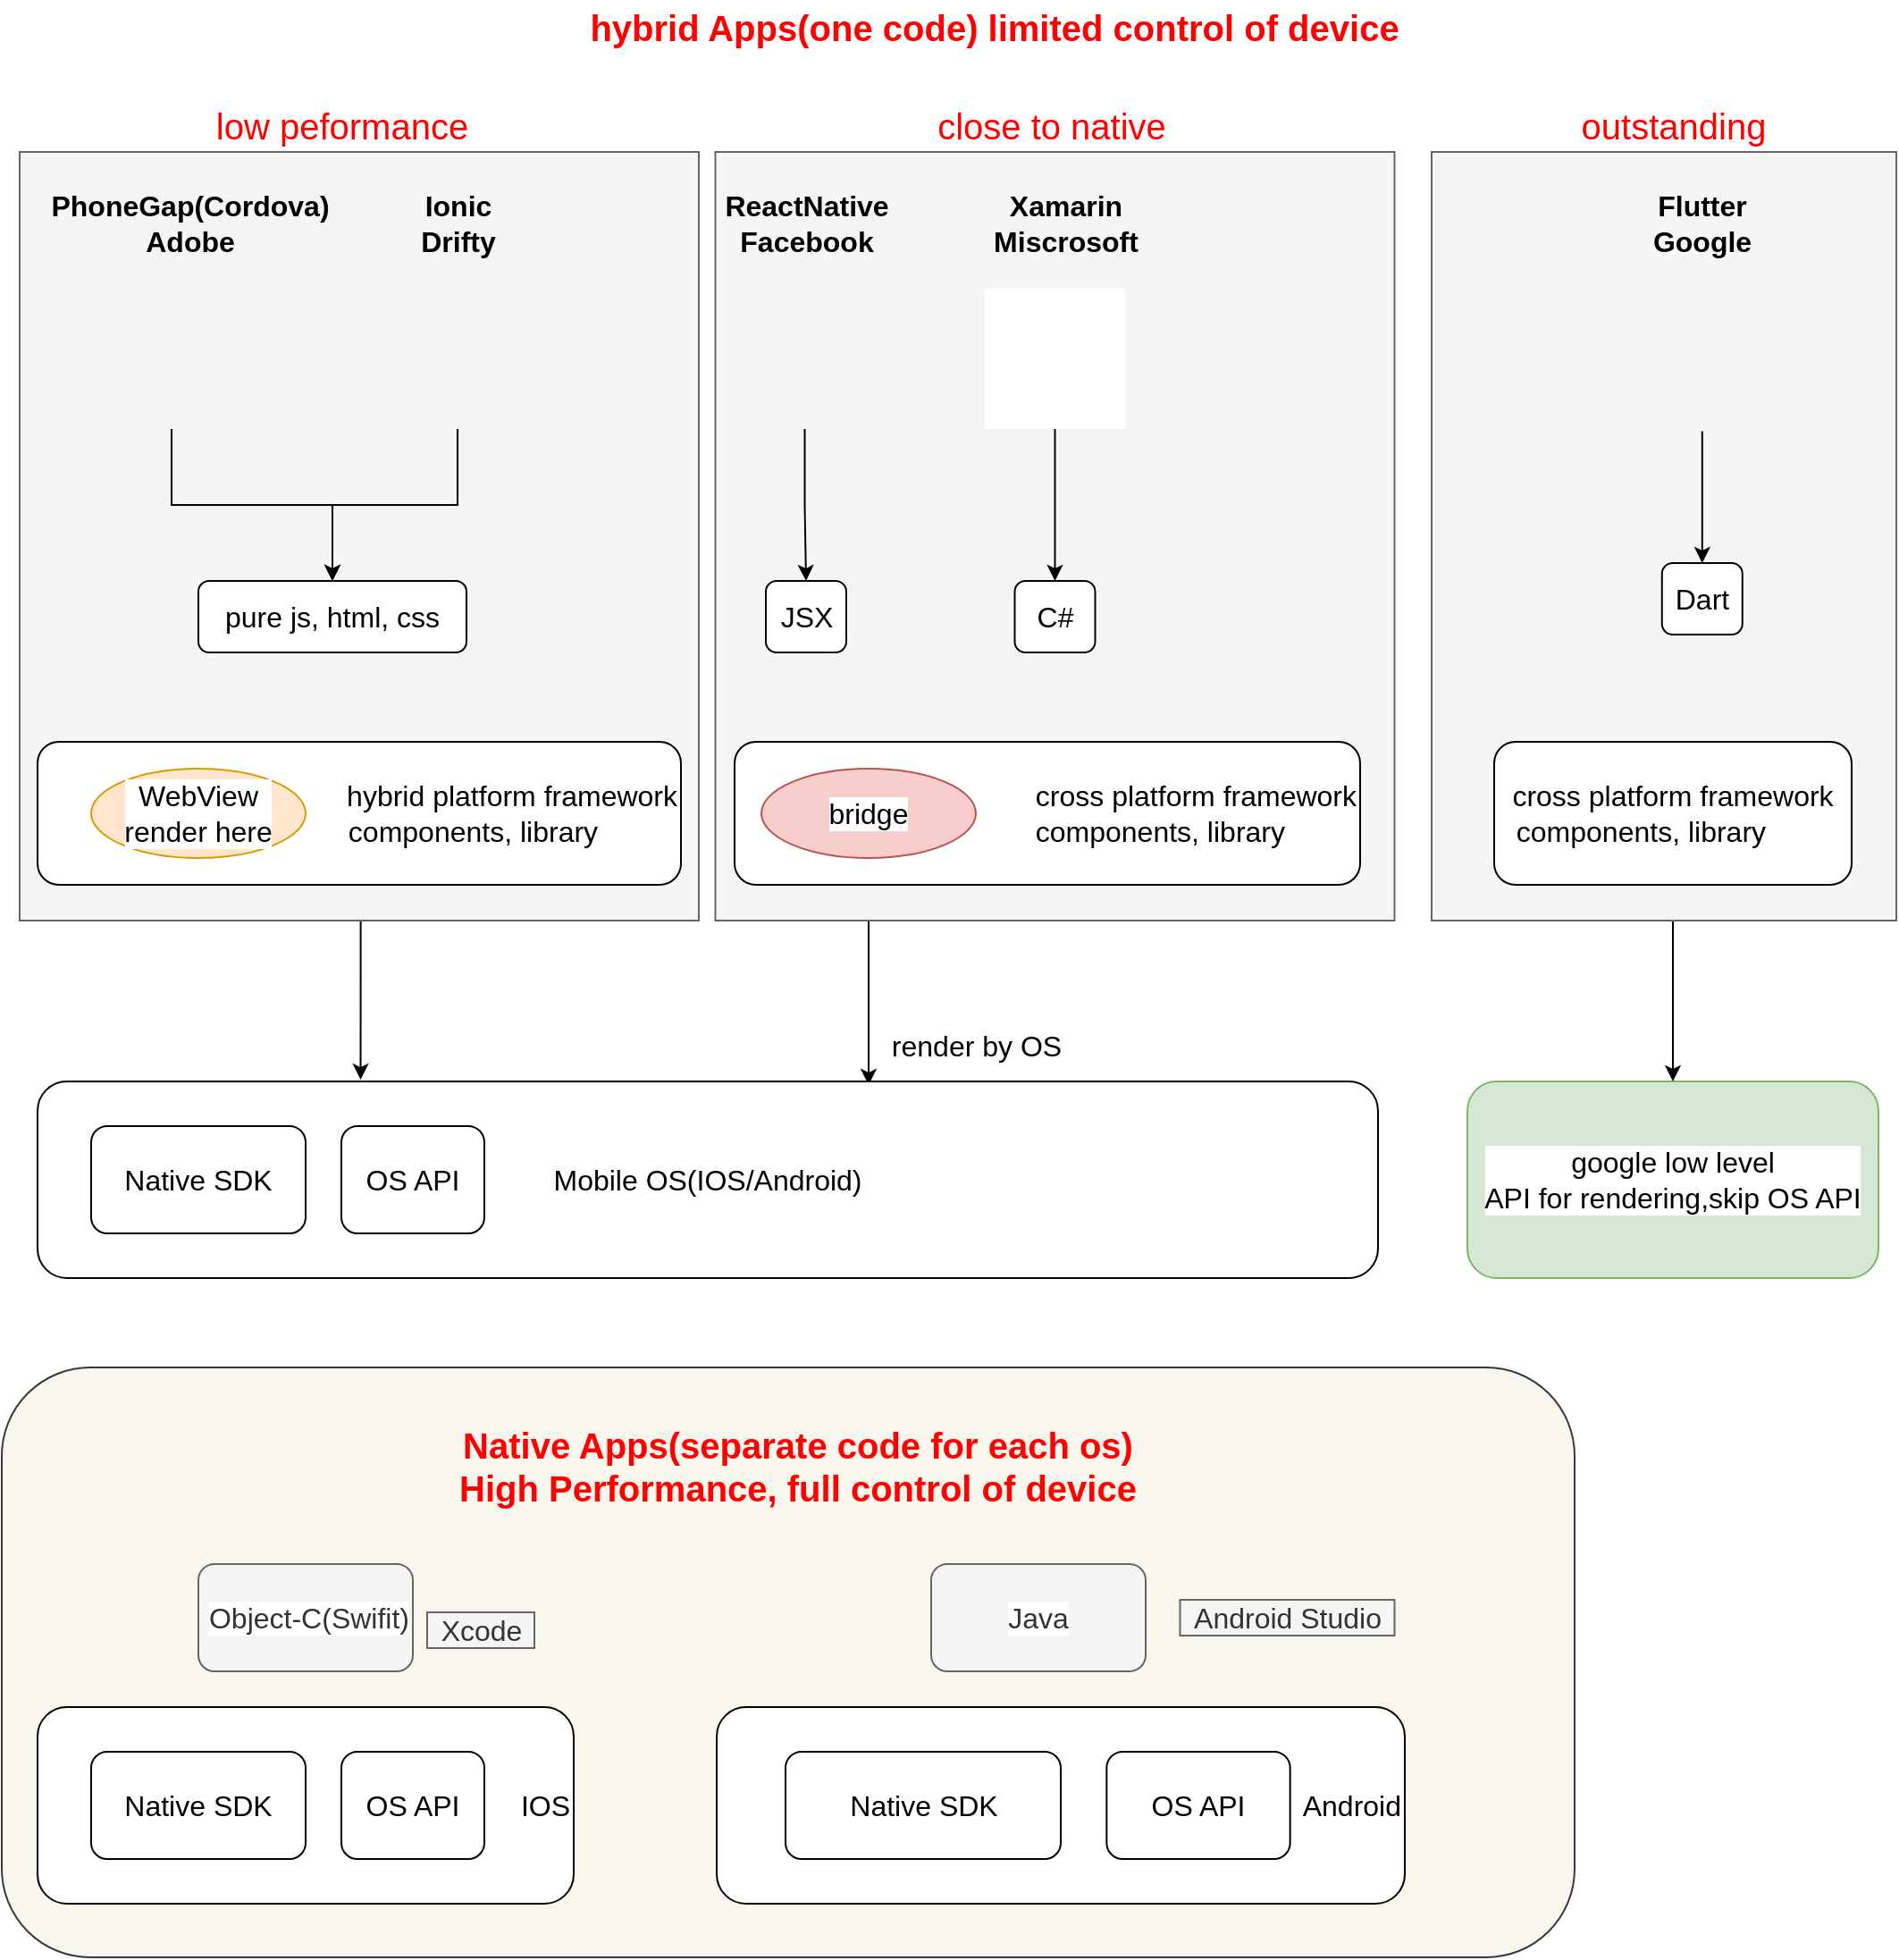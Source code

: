 <mxfile version="13.3.5" type="github"><diagram id="SgNFlHC7Vcms41qvyvIl" name="Page-1"><mxGraphModel dx="2306" dy="2231" grid="1" gridSize="10" guides="1" tooltips="1" connect="1" arrows="1" fold="1" page="1" pageScale="1" pageWidth="850" pageHeight="1100" math="0" shadow="0"><root><mxCell id="0"/><mxCell id="1" parent="0"/><mxCell id="F6KYx1Cgy8eyGdCsfAFL-69" value="" style="rounded=1;whiteSpace=wrap;html=1;labelBackgroundColor=#ffffff;fillColor=#f9f7ed;fontSize=20;align=center;strokeColor=#36393d;" vertex="1" parent="1"><mxGeometry x="370" y="415" width="880" height="330" as="geometry"/></mxCell><mxCell id="F6KYx1Cgy8eyGdCsfAFL-24" style="edgeStyle=orthogonalEdgeStyle;rounded=0;orthogonalLoop=1;jettySize=auto;html=1;entryX=0.241;entryY=-0.009;entryDx=0;entryDy=0;entryPerimeter=0;fontSize=16;fontColor=#000000;" edge="1" parent="1" source="F6KYx1Cgy8eyGdCsfAFL-14" target="F6KYx1Cgy8eyGdCsfAFL-16"><mxGeometry relative="1" as="geometry"><Array as="points"><mxPoint x="570" y="200"/></Array></mxGeometry></mxCell><mxCell id="F6KYx1Cgy8eyGdCsfAFL-22" style="edgeStyle=orthogonalEdgeStyle;rounded=0;orthogonalLoop=1;jettySize=auto;html=1;exitX=0.5;exitY=1;exitDx=0;exitDy=0;entryX=0.62;entryY=0.018;entryDx=0;entryDy=0;entryPerimeter=0;fontSize=16;fontColor=#000000;" edge="1" parent="1" source="F6KYx1Cgy8eyGdCsfAFL-21" target="F6KYx1Cgy8eyGdCsfAFL-16"><mxGeometry relative="1" as="geometry"/></mxCell><mxCell id="F6KYx1Cgy8eyGdCsfAFL-23" value="render by OS" style="edgeLabel;html=1;align=center;verticalAlign=middle;resizable=0;points=[];fontSize=16;fontColor=#000000;" vertex="1" connectable="0" parent="F6KYx1Cgy8eyGdCsfAFL-22"><mxGeometry x="0.748" y="2" relative="1" as="geometry"><mxPoint x="58" y="-6" as="offset"/></mxGeometry></mxCell><mxCell id="F6KYx1Cgy8eyGdCsfAFL-25" value="google low level&lt;br&gt;API for rendering,skip OS API" style="rounded=1;whiteSpace=wrap;html=1;labelBackgroundColor=#ffffff;fontSize=16;fillColor=#d5e8d4;strokeColor=#82b366;" vertex="1" parent="1"><mxGeometry x="1190" y="255" width="230" height="110" as="geometry"/></mxCell><mxCell id="F6KYx1Cgy8eyGdCsfAFL-32" style="edgeStyle=orthogonalEdgeStyle;rounded=0;orthogonalLoop=1;jettySize=auto;html=1;fontSize=16;fontColor=#000000;entryX=0.5;entryY=0;entryDx=0;entryDy=0;" edge="1" parent="1" source="F6KYx1Cgy8eyGdCsfAFL-31" target="F6KYx1Cgy8eyGdCsfAFL-25"><mxGeometry relative="1" as="geometry"><mxPoint x="1314" y="275" as="targetPoint"/></mxGeometry></mxCell><mxCell id="F6KYx1Cgy8eyGdCsfAFL-50" value="" style="group" vertex="1" connectable="0" parent="1"><mxGeometry x="390" y="255" width="750" height="110" as="geometry"/></mxCell><mxCell id="F6KYx1Cgy8eyGdCsfAFL-16" value="Mobile OS(IOS/Android)" style="rounded=1;whiteSpace=wrap;html=1;labelBackgroundColor=#ffffff;fontSize=16;fontColor=#000000;" vertex="1" parent="F6KYx1Cgy8eyGdCsfAFL-50"><mxGeometry width="750" height="110" as="geometry"/></mxCell><mxCell id="F6KYx1Cgy8eyGdCsfAFL-17" value="Native SDK" style="rounded=1;whiteSpace=wrap;html=1;labelBackgroundColor=#ffffff;fontSize=16;fontColor=#000000;" vertex="1" parent="F6KYx1Cgy8eyGdCsfAFL-50"><mxGeometry x="30" y="25" width="120" height="60" as="geometry"/></mxCell><mxCell id="F6KYx1Cgy8eyGdCsfAFL-18" value="OS API" style="rounded=1;whiteSpace=wrap;html=1;labelBackgroundColor=#ffffff;fontSize=16;fontColor=#000000;" vertex="1" parent="F6KYx1Cgy8eyGdCsfAFL-50"><mxGeometry x="170" y="25" width="80" height="60" as="geometry"/></mxCell><mxCell id="F6KYx1Cgy8eyGdCsfAFL-51" value="" style="group" vertex="1" connectable="0" parent="1"><mxGeometry x="380" y="-265" width="380" height="430" as="geometry"/></mxCell><mxCell id="F6KYx1Cgy8eyGdCsfAFL-38" value="" style="rounded=0;whiteSpace=wrap;html=1;labelBackgroundColor=#ffffff;fillColor=#f5f5f5;fontSize=16;fontColor=#333333;align=center;strokeColor=#666666;" vertex="1" parent="F6KYx1Cgy8eyGdCsfAFL-51"><mxGeometry width="380" height="430" as="geometry"/></mxCell><mxCell id="F6KYx1Cgy8eyGdCsfAFL-1" value="" style="shape=image;html=1;verticalAlign=top;verticalLabelPosition=bottom;labelBackgroundColor=#ffffff;imageAspect=0;aspect=fixed;image=https://cdn4.iconfinder.com/data/icons/logos-3/504/PhoneGap-128.png" vertex="1" parent="F6KYx1Cgy8eyGdCsfAFL-51"><mxGeometry x="40" y="65" width="90" height="90" as="geometry"/></mxCell><mxCell id="F6KYx1Cgy8eyGdCsfAFL-2" value="" style="shape=image;html=1;verticalAlign=top;verticalLabelPosition=bottom;labelBackgroundColor=#ffffff;imageAspect=0;aspect=fixed;image=https://cdn0.iconfinder.com/data/icons/designer-skills/128/ionic-128.png" vertex="1" parent="F6KYx1Cgy8eyGdCsfAFL-51"><mxGeometry x="200" y="65" width="90" height="90" as="geometry"/></mxCell><mxCell id="F6KYx1Cgy8eyGdCsfAFL-9" value="PhoneGap(Cordova)&lt;br style=&quot;font-size: 16px;&quot;&gt;Adobe" style="text;html=1;align=center;verticalAlign=middle;resizable=0;points=[];autosize=1;fontStyle=1;fontSize=16;" vertex="1" parent="F6KYx1Cgy8eyGdCsfAFL-51"><mxGeometry x="10" y="20" width="170" height="40" as="geometry"/></mxCell><mxCell id="F6KYx1Cgy8eyGdCsfAFL-11" value="Ionic&lt;br style=&quot;font-size: 16px;&quot;&gt;Drifty" style="text;html=1;align=center;verticalAlign=middle;resizable=0;points=[];autosize=1;fontStyle=1;fontSize=16;" vertex="1" parent="F6KYx1Cgy8eyGdCsfAFL-51"><mxGeometry x="215" y="20" width="60" height="40" as="geometry"/></mxCell><mxCell id="F6KYx1Cgy8eyGdCsfAFL-14" value="hybrid platform framework&lt;br&gt;components, library&amp;nbsp;&amp;nbsp;&amp;nbsp;&amp;nbsp;&amp;nbsp;&amp;nbsp;&amp;nbsp;&amp;nbsp;&amp;nbsp;&amp;nbsp; " style="rounded=1;whiteSpace=wrap;html=1;labelBackgroundColor=#ffffff;fontSize=16;fontColor=#000000;align=right;" vertex="1" parent="F6KYx1Cgy8eyGdCsfAFL-51"><mxGeometry x="10" y="330" width="360" height="80" as="geometry"/></mxCell><mxCell id="F6KYx1Cgy8eyGdCsfAFL-20" value="&lt;div&gt;WebView&lt;/div&gt;&lt;div&gt;render here&lt;br&gt;&lt;/div&gt;" style="ellipse;whiteSpace=wrap;html=1;labelBackgroundColor=#ffffff;fontSize=16;align=center;strokeColor=#d79b00;fillColor=#ffe6cc;" vertex="1" parent="F6KYx1Cgy8eyGdCsfAFL-51"><mxGeometry x="40" y="345" width="120" height="50" as="geometry"/></mxCell><mxCell id="F6KYx1Cgy8eyGdCsfAFL-27" value="pure js, html, css" style="rounded=1;whiteSpace=wrap;html=1;labelBackgroundColor=#ffffff;fontSize=16;fontColor=#000000;align=center;" vertex="1" parent="F6KYx1Cgy8eyGdCsfAFL-51"><mxGeometry x="100" y="240" width="150" height="40" as="geometry"/></mxCell><mxCell id="F6KYx1Cgy8eyGdCsfAFL-33" style="edgeStyle=orthogonalEdgeStyle;rounded=0;orthogonalLoop=1;jettySize=auto;html=1;exitX=0.5;exitY=1;exitDx=0;exitDy=0;fontSize=16;fontColor=#000000;" edge="1" parent="F6KYx1Cgy8eyGdCsfAFL-51" source="F6KYx1Cgy8eyGdCsfAFL-1" target="F6KYx1Cgy8eyGdCsfAFL-27"><mxGeometry relative="1" as="geometry"/></mxCell><mxCell id="F6KYx1Cgy8eyGdCsfAFL-34" style="edgeStyle=orthogonalEdgeStyle;rounded=0;orthogonalLoop=1;jettySize=auto;html=1;entryX=0.5;entryY=0;entryDx=0;entryDy=0;fontSize=16;fontColor=#000000;" edge="1" parent="F6KYx1Cgy8eyGdCsfAFL-51" source="F6KYx1Cgy8eyGdCsfAFL-2" target="F6KYx1Cgy8eyGdCsfAFL-27"><mxGeometry relative="1" as="geometry"/></mxCell><mxCell id="F6KYx1Cgy8eyGdCsfAFL-52" value="" style="group" vertex="1" connectable="0" parent="1"><mxGeometry x="765" y="-265" width="384.25" height="430" as="geometry"/></mxCell><mxCell id="F6KYx1Cgy8eyGdCsfAFL-39" value="" style="rounded=0;whiteSpace=wrap;html=1;labelBackgroundColor=#ffffff;fillColor=#f5f5f5;fontSize=16;fontColor=#333333;align=center;strokeColor=#666666;" vertex="1" parent="F6KYx1Cgy8eyGdCsfAFL-52"><mxGeometry x="4.25" width="380" height="430" as="geometry"/></mxCell><mxCell id="F6KYx1Cgy8eyGdCsfAFL-3" value="" style="shape=image;html=1;verticalAlign=top;verticalLabelPosition=bottom;labelBackgroundColor=#ffffff;imageAspect=0;aspect=fixed;image=https://cdn4.iconfinder.com/data/icons/logos-3/600/React.js_logo-128.png" vertex="1" parent="F6KYx1Cgy8eyGdCsfAFL-52"><mxGeometry x="15" y="76.5" width="78.5" height="78.5" as="geometry"/></mxCell><mxCell id="F6KYx1Cgy8eyGdCsfAFL-5" value="" style="shape=image;html=1;verticalAlign=top;verticalLabelPosition=bottom;labelBackgroundColor=#ffffff;imageAspect=0;aspect=fixed;image=https://miro.medium.com/max/568/0*sbQDUBaLrWL7n2Be.png;imageBackground=#ffffff;" vertex="1" parent="F6KYx1Cgy8eyGdCsfAFL-52"><mxGeometry x="155" y="76.5" width="78.5" height="78.5" as="geometry"/></mxCell><mxCell id="F6KYx1Cgy8eyGdCsfAFL-10" value="Xamarin&lt;br style=&quot;font-size: 16px;&quot;&gt;Miscrosoft" style="text;html=1;align=center;verticalAlign=middle;resizable=0;points=[];autosize=1;fontStyle=1;fontSize=16;" vertex="1" parent="F6KYx1Cgy8eyGdCsfAFL-52"><mxGeometry x="150" y="20" width="100" height="40" as="geometry"/></mxCell><mxCell id="F6KYx1Cgy8eyGdCsfAFL-12" value="ReactNative&lt;br style=&quot;font-size: 16px;&quot;&gt;Facebook" style="text;html=1;align=center;verticalAlign=middle;resizable=0;points=[];autosize=1;fontStyle=1;fontSize=16;" vertex="1" parent="F6KYx1Cgy8eyGdCsfAFL-52"><mxGeometry y="20" width="110" height="40" as="geometry"/></mxCell><mxCell id="F6KYx1Cgy8eyGdCsfAFL-15" value="cross platform framework&lt;br&gt;components, library&amp;nbsp;&amp;nbsp;&amp;nbsp;&amp;nbsp;&amp;nbsp;&amp;nbsp;&amp;nbsp;&amp;nbsp;&amp;nbsp; " style="rounded=1;whiteSpace=wrap;html=1;labelBackgroundColor=#ffffff;fontSize=16;fontColor=#000000;align=right;" vertex="1" parent="F6KYx1Cgy8eyGdCsfAFL-52"><mxGeometry x="15" y="330" width="350" height="80" as="geometry"/></mxCell><mxCell id="F6KYx1Cgy8eyGdCsfAFL-21" value="bridge" style="ellipse;whiteSpace=wrap;html=1;labelBackgroundColor=#ffffff;fontSize=16;align=center;fillColor=#f8cecc;strokeColor=#b85450;" vertex="1" parent="F6KYx1Cgy8eyGdCsfAFL-52"><mxGeometry x="30" y="345" width="120" height="50" as="geometry"/></mxCell><mxCell id="F6KYx1Cgy8eyGdCsfAFL-28" value="JSX" style="rounded=1;whiteSpace=wrap;html=1;labelBackgroundColor=#ffffff;fontSize=16;fontColor=#000000;align=center;" vertex="1" parent="F6KYx1Cgy8eyGdCsfAFL-52"><mxGeometry x="32.5" y="240" width="45" height="40" as="geometry"/></mxCell><mxCell id="F6KYx1Cgy8eyGdCsfAFL-35" style="edgeStyle=orthogonalEdgeStyle;rounded=0;orthogonalLoop=1;jettySize=auto;html=1;fontSize=16;fontColor=#000000;" edge="1" parent="F6KYx1Cgy8eyGdCsfAFL-52" source="F6KYx1Cgy8eyGdCsfAFL-3" target="F6KYx1Cgy8eyGdCsfAFL-28"><mxGeometry relative="1" as="geometry"/></mxCell><mxCell id="F6KYx1Cgy8eyGdCsfAFL-29" value="C#" style="rounded=1;whiteSpace=wrap;html=1;labelBackgroundColor=#ffffff;fontSize=16;fontColor=#000000;align=center;" vertex="1" parent="F6KYx1Cgy8eyGdCsfAFL-52"><mxGeometry x="171.75" y="240" width="45" height="40" as="geometry"/></mxCell><mxCell id="F6KYx1Cgy8eyGdCsfAFL-36" style="edgeStyle=orthogonalEdgeStyle;rounded=0;orthogonalLoop=1;jettySize=auto;html=1;entryX=0.5;entryY=0;entryDx=0;entryDy=0;fontSize=16;fontColor=#000000;" edge="1" parent="F6KYx1Cgy8eyGdCsfAFL-52" source="F6KYx1Cgy8eyGdCsfAFL-5" target="F6KYx1Cgy8eyGdCsfAFL-29"><mxGeometry relative="1" as="geometry"/></mxCell><mxCell id="F6KYx1Cgy8eyGdCsfAFL-53" value="" style="group" vertex="1" connectable="0" parent="1"><mxGeometry x="1170" y="-265" width="260" height="430" as="geometry"/></mxCell><mxCell id="F6KYx1Cgy8eyGdCsfAFL-40" value="" style="rounded=0;whiteSpace=wrap;html=1;labelBackgroundColor=#ffffff;fillColor=#f5f5f5;fontSize=16;fontColor=#333333;align=center;strokeColor=#666666;" vertex="1" parent="F6KYx1Cgy8eyGdCsfAFL-53"><mxGeometry width="260" height="430" as="geometry"/></mxCell><mxCell id="F6KYx1Cgy8eyGdCsfAFL-7" value="" style="shape=image;verticalLabelPosition=bottom;labelBackgroundColor=#ffffff;verticalAlign=top;aspect=fixed;imageAspect=0;image=https://miro.medium.com/max/404/0*nfOI5EZQ19Q060_x.png;" vertex="1" parent="F6KYx1Cgy8eyGdCsfAFL-53"><mxGeometry x="119.17" y="76.5" width="64.44" height="79.75" as="geometry"/></mxCell><mxCell id="F6KYx1Cgy8eyGdCsfAFL-13" value="Flutter&lt;br style=&quot;font-size: 16px;&quot;&gt;Google" style="text;html=1;align=center;verticalAlign=middle;resizable=0;points=[];autosize=1;fontStyle=1;fontSize=16;" vertex="1" parent="F6KYx1Cgy8eyGdCsfAFL-53"><mxGeometry x="116.39" y="20" width="70" height="40" as="geometry"/></mxCell><mxCell id="F6KYx1Cgy8eyGdCsfAFL-30" value="Dart" style="rounded=1;whiteSpace=wrap;html=1;labelBackgroundColor=#ffffff;fontSize=16;fontColor=#000000;align=center;" vertex="1" parent="F6KYx1Cgy8eyGdCsfAFL-53"><mxGeometry x="128.89" y="230" width="45" height="40" as="geometry"/></mxCell><mxCell id="F6KYx1Cgy8eyGdCsfAFL-37" style="edgeStyle=orthogonalEdgeStyle;rounded=0;orthogonalLoop=1;jettySize=auto;html=1;fontSize=16;fontColor=#000000;" edge="1" parent="F6KYx1Cgy8eyGdCsfAFL-53" source="F6KYx1Cgy8eyGdCsfAFL-7" target="F6KYx1Cgy8eyGdCsfAFL-30"><mxGeometry relative="1" as="geometry"/></mxCell><mxCell id="F6KYx1Cgy8eyGdCsfAFL-31" value="cross platform framework&lt;br&gt;components, library&amp;nbsp;&amp;nbsp;&amp;nbsp;&amp;nbsp;&amp;nbsp;&amp;nbsp;&amp;nbsp;&amp;nbsp; " style="rounded=1;whiteSpace=wrap;html=1;labelBackgroundColor=#ffffff;fontSize=16;fontColor=#000000;align=center;" vertex="1" parent="F6KYx1Cgy8eyGdCsfAFL-53"><mxGeometry x="35" y="330" width="200" height="80" as="geometry"/></mxCell><mxCell id="F6KYx1Cgy8eyGdCsfAFL-54" value="" style="group" vertex="1" connectable="0" parent="1"><mxGeometry x="390" y="605" width="300" height="110" as="geometry"/></mxCell><mxCell id="F6KYx1Cgy8eyGdCsfAFL-42" value="IOS" style="rounded=1;whiteSpace=wrap;html=1;labelBackgroundColor=#ffffff;fontSize=16;fontColor=#000000;align=right;" vertex="1" parent="F6KYx1Cgy8eyGdCsfAFL-54"><mxGeometry width="300" height="110" as="geometry"/></mxCell><mxCell id="F6KYx1Cgy8eyGdCsfAFL-43" value="Native SDK" style="rounded=1;whiteSpace=wrap;html=1;labelBackgroundColor=#ffffff;fontSize=16;fontColor=#000000;" vertex="1" parent="F6KYx1Cgy8eyGdCsfAFL-54"><mxGeometry x="30" y="25" width="120" height="60" as="geometry"/></mxCell><mxCell id="F6KYx1Cgy8eyGdCsfAFL-44" value="OS API" style="rounded=1;whiteSpace=wrap;html=1;labelBackgroundColor=#ffffff;fontSize=16;fontColor=#000000;" vertex="1" parent="F6KYx1Cgy8eyGdCsfAFL-54"><mxGeometry x="170" y="25" width="80" height="60" as="geometry"/></mxCell><mxCell id="F6KYx1Cgy8eyGdCsfAFL-55" value="" style="group" vertex="1" connectable="0" parent="1"><mxGeometry x="770" y="605" width="385" height="110" as="geometry"/></mxCell><mxCell id="F6KYx1Cgy8eyGdCsfAFL-56" value="Android" style="rounded=1;whiteSpace=wrap;html=1;labelBackgroundColor=#ffffff;fontSize=16;fontColor=#000000;align=right;" vertex="1" parent="F6KYx1Cgy8eyGdCsfAFL-55"><mxGeometry width="385" height="110" as="geometry"/></mxCell><mxCell id="F6KYx1Cgy8eyGdCsfAFL-57" value="Native SDK" style="rounded=1;whiteSpace=wrap;html=1;labelBackgroundColor=#ffffff;fontSize=16;fontColor=#000000;" vertex="1" parent="F6KYx1Cgy8eyGdCsfAFL-55"><mxGeometry x="38.5" y="25" width="154" height="60" as="geometry"/></mxCell><mxCell id="F6KYx1Cgy8eyGdCsfAFL-58" value="OS API" style="rounded=1;whiteSpace=wrap;html=1;labelBackgroundColor=#ffffff;fontSize=16;fontColor=#000000;" vertex="1" parent="F6KYx1Cgy8eyGdCsfAFL-55"><mxGeometry x="218.167" y="25" width="102.667" height="60" as="geometry"/></mxCell><mxCell id="F6KYx1Cgy8eyGdCsfAFL-60" value="&lt;div align=&quot;center&quot;&gt;Object-C(Swifit)&lt;br&gt;&lt;/div&gt;" style="rounded=1;whiteSpace=wrap;html=1;labelBackgroundColor=#ffffff;fillColor=#f5f5f5;fontSize=16;align=right;strokeColor=#666666;fontColor=#333333;" vertex="1" parent="1"><mxGeometry x="480" y="525" width="120" height="60" as="geometry"/></mxCell><mxCell id="F6KYx1Cgy8eyGdCsfAFL-61" value="Java" style="rounded=1;whiteSpace=wrap;html=1;labelBackgroundColor=#ffffff;fillColor=#f5f5f5;fontSize=16;align=center;strokeColor=#666666;fontColor=#333333;" vertex="1" parent="1"><mxGeometry x="890" y="525" width="120" height="60" as="geometry"/></mxCell><mxCell id="F6KYx1Cgy8eyGdCsfAFL-62" value="Xcode" style="text;html=1;align=center;verticalAlign=middle;resizable=0;points=[];autosize=1;fontSize=16;fillColor=#f5f5f5;strokeColor=#666666;fontColor=#333333;" vertex="1" parent="1"><mxGeometry x="608" y="552" width="60" height="20" as="geometry"/></mxCell><mxCell id="F6KYx1Cgy8eyGdCsfAFL-63" value="Android Studio" style="text;html=1;align=center;verticalAlign=middle;resizable=0;points=[];autosize=1;fontSize=16;fillColor=#f5f5f5;strokeColor=#666666;fontColor=#333333;" vertex="1" parent="1"><mxGeometry x="1029.25" y="545" width="120" height="20" as="geometry"/></mxCell><mxCell id="F6KYx1Cgy8eyGdCsfAFL-64" value="Native Apps(separate code for each os)&lt;br style=&quot;font-size: 20px;&quot;&gt;High Performance, full control of device" style="text;html=1;align=center;verticalAlign=middle;resizable=0;points=[];autosize=1;fontSize=20;fontColor=#FF0000;fontStyle=1" vertex="1" parent="1"><mxGeometry x="620" y="445" width="390" height="50" as="geometry"/></mxCell><mxCell id="F6KYx1Cgy8eyGdCsfAFL-65" value="&lt;div style=&quot;font-size: 20px&quot;&gt;hybrid Apps(one code) limited control of device&lt;/div&gt;" style="text;html=1;align=center;verticalAlign=middle;resizable=0;points=[];autosize=1;fontSize=20;fontStyle=1;fontColor=#FF0000;" vertex="1" parent="1"><mxGeometry x="690" y="-350" width="470" height="30" as="geometry"/></mxCell><mxCell id="F6KYx1Cgy8eyGdCsfAFL-66" value="low peformance" style="text;html=1;align=center;verticalAlign=middle;resizable=0;points=[];autosize=1;fontSize=20;fontColor=#FF0000;" vertex="1" parent="1"><mxGeometry x="480" y="-295" width="160" height="30" as="geometry"/></mxCell><mxCell id="F6KYx1Cgy8eyGdCsfAFL-67" value="close to native" style="text;html=1;align=center;verticalAlign=middle;resizable=0;points=[];autosize=1;fontSize=20;fontColor=#FF0000;" vertex="1" parent="1"><mxGeometry x="887.13" y="-295" width="140" height="30" as="geometry"/></mxCell><mxCell id="F6KYx1Cgy8eyGdCsfAFL-68" value="outstanding" style="text;html=1;align=center;verticalAlign=middle;resizable=0;points=[];autosize=1;fontSize=20;fontColor=#FF0000;" vertex="1" parent="1"><mxGeometry x="1245" y="-295" width="120" height="30" as="geometry"/></mxCell></root></mxGraphModel></diagram></mxfile>
